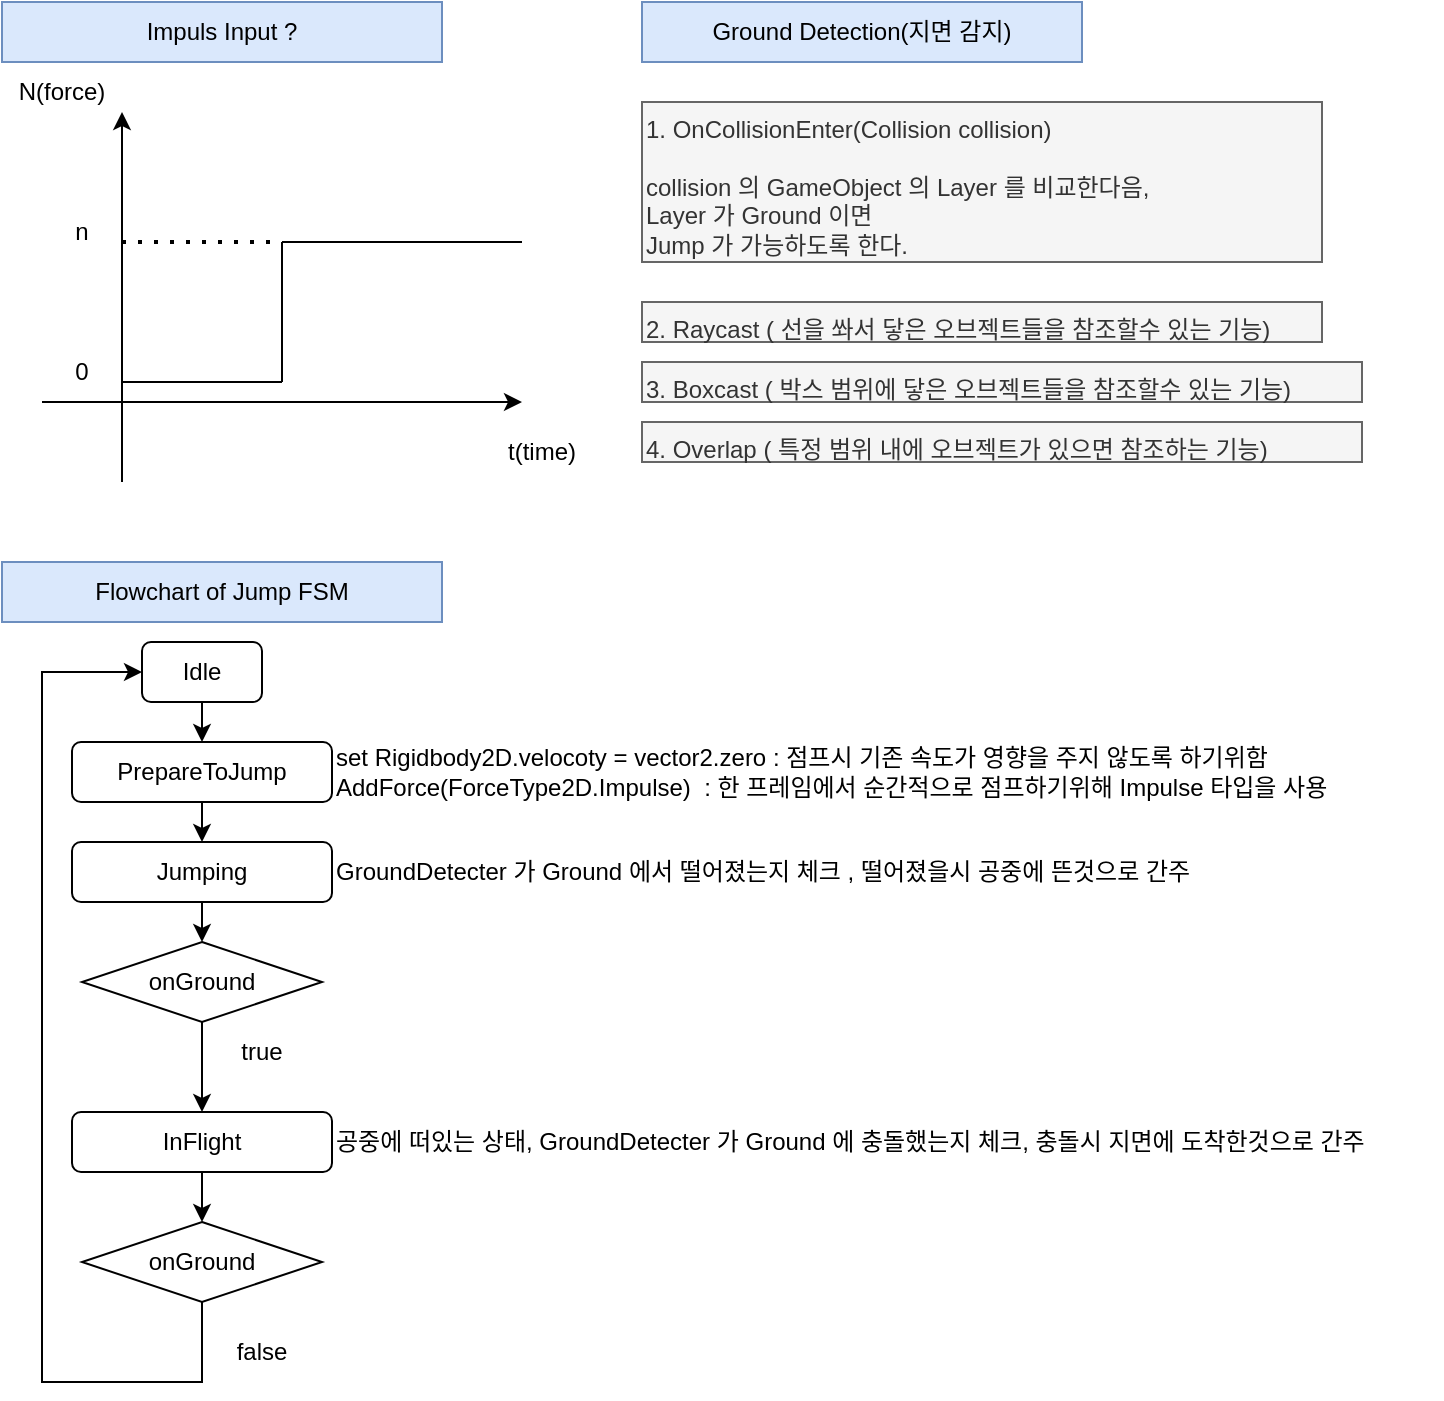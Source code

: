 <mxfile version="16.6.2" type="device"><diagram id="wQjHu4vyYs1USNd5s1AJ" name="Page-1"><mxGraphModel dx="782" dy="468" grid="1" gridSize="10" guides="1" tooltips="1" connect="1" arrows="1" fold="1" page="1" pageScale="1" pageWidth="827" pageHeight="1169" math="0" shadow="0"><root><mxCell id="0"/><mxCell id="1" parent="0"/><mxCell id="ewRqH9PuFAeKKGJxcFw_-1" value="Impuls Input ?" style="text;html=1;strokeColor=#6c8ebf;fillColor=#dae8fc;align=center;verticalAlign=middle;whiteSpace=wrap;rounded=0;" parent="1" vertex="1"><mxGeometry width="220" height="30" as="geometry"/></mxCell><mxCell id="ewRqH9PuFAeKKGJxcFw_-2" value="" style="endArrow=none;html=1;rounded=0;" parent="1" edge="1"><mxGeometry width="50" height="50" relative="1" as="geometry"><mxPoint x="140" y="120" as="sourcePoint"/><mxPoint x="260" y="120" as="targetPoint"/></mxGeometry></mxCell><mxCell id="ewRqH9PuFAeKKGJxcFw_-3" value="" style="endArrow=classic;html=1;rounded=0;" parent="1" edge="1"><mxGeometry width="50" height="50" relative="1" as="geometry"><mxPoint x="20" y="200" as="sourcePoint"/><mxPoint x="260" y="200" as="targetPoint"/></mxGeometry></mxCell><mxCell id="ewRqH9PuFAeKKGJxcFw_-4" value="" style="endArrow=classic;html=1;rounded=0;" parent="1" edge="1"><mxGeometry width="50" height="50" relative="1" as="geometry"><mxPoint x="60" y="240" as="sourcePoint"/><mxPoint x="60" y="55" as="targetPoint"/></mxGeometry></mxCell><mxCell id="ewRqH9PuFAeKKGJxcFw_-6" value="t(time)" style="text;html=1;strokeColor=none;fillColor=none;align=center;verticalAlign=middle;whiteSpace=wrap;rounded=0;" parent="1" vertex="1"><mxGeometry x="240" y="210" width="60" height="30" as="geometry"/></mxCell><mxCell id="ewRqH9PuFAeKKGJxcFw_-7" value="N(force)" style="text;html=1;strokeColor=none;fillColor=none;align=center;verticalAlign=middle;whiteSpace=wrap;rounded=0;" parent="1" vertex="1"><mxGeometry y="30" width="60" height="30" as="geometry"/></mxCell><mxCell id="ewRqH9PuFAeKKGJxcFw_-8" value="" style="endArrow=none;html=1;rounded=0;" parent="1" edge="1"><mxGeometry width="50" height="50" relative="1" as="geometry"><mxPoint x="60" y="190" as="sourcePoint"/><mxPoint x="140" y="190" as="targetPoint"/></mxGeometry></mxCell><mxCell id="ewRqH9PuFAeKKGJxcFw_-9" value="" style="endArrow=none;html=1;rounded=0;" parent="1" edge="1"><mxGeometry width="50" height="50" relative="1" as="geometry"><mxPoint x="140" y="120" as="sourcePoint"/><mxPoint x="140" y="190" as="targetPoint"/></mxGeometry></mxCell><mxCell id="ewRqH9PuFAeKKGJxcFw_-10" value="0" style="text;html=1;strokeColor=none;fillColor=none;align=center;verticalAlign=middle;whiteSpace=wrap;rounded=0;" parent="1" vertex="1"><mxGeometry x="10" y="170" width="60" height="30" as="geometry"/></mxCell><mxCell id="ewRqH9PuFAeKKGJxcFw_-11" value="n" style="text;html=1;strokeColor=none;fillColor=none;align=center;verticalAlign=middle;whiteSpace=wrap;rounded=0;" parent="1" vertex="1"><mxGeometry x="10" y="100" width="60" height="30" as="geometry"/></mxCell><mxCell id="ewRqH9PuFAeKKGJxcFw_-12" value="" style="endArrow=none;dashed=1;html=1;dashPattern=1 3;strokeWidth=2;rounded=0;" parent="1" edge="1"><mxGeometry width="50" height="50" relative="1" as="geometry"><mxPoint x="60" y="120" as="sourcePoint"/><mxPoint x="140" y="120" as="targetPoint"/></mxGeometry></mxCell><mxCell id="ewRqH9PuFAeKKGJxcFw_-13" value="Ground Detection(지면 감지)" style="text;html=1;strokeColor=#6c8ebf;fillColor=#dae8fc;align=center;verticalAlign=middle;whiteSpace=wrap;rounded=0;" parent="1" vertex="1"><mxGeometry x="320" width="220" height="30" as="geometry"/></mxCell><mxCell id="ewRqH9PuFAeKKGJxcFw_-14" value="1. OnCollisionEnter(Collision collision)&lt;br&gt;&lt;br&gt;collision 의 GameObject 의 Layer 를 비교한다음,&amp;nbsp;&lt;br&gt;Layer 가 Ground 이면&amp;nbsp;&lt;br&gt;Jump 가 가능하도록 한다.&lt;br&gt;" style="text;html=1;strokeColor=#666666;fillColor=#f5f5f5;align=left;verticalAlign=top;whiteSpace=wrap;rounded=0;fontColor=#333333;" parent="1" vertex="1"><mxGeometry x="320" y="50" width="340" height="80" as="geometry"/></mxCell><mxCell id="ewRqH9PuFAeKKGJxcFw_-15" value="2. Raycast ( 선을 쏴서 닿은 오브젝트들을 참조할수 있는 기능)" style="text;html=1;strokeColor=#666666;fillColor=#f5f5f5;align=left;verticalAlign=top;whiteSpace=wrap;rounded=0;fontColor=#333333;" parent="1" vertex="1"><mxGeometry x="320" y="150" width="340" height="20" as="geometry"/></mxCell><mxCell id="ewRqH9PuFAeKKGJxcFw_-16" value="3. Boxcast ( 박스 범위에 닿은 오브젝트들을 참조할수 있는 기능)" style="text;html=1;strokeColor=#666666;fillColor=#f5f5f5;align=left;verticalAlign=top;whiteSpace=wrap;rounded=0;fontColor=#333333;" parent="1" vertex="1"><mxGeometry x="320" y="180" width="360" height="20" as="geometry"/></mxCell><mxCell id="ewRqH9PuFAeKKGJxcFw_-17" value="4. Overlap ( 특정 범위 내에 오브젝트가 있으면 참조하는 기능)" style="text;html=1;strokeColor=#666666;fillColor=#f5f5f5;align=left;verticalAlign=top;whiteSpace=wrap;rounded=0;fontColor=#333333;" parent="1" vertex="1"><mxGeometry x="320" y="210" width="360" height="20" as="geometry"/></mxCell><mxCell id="9q5KllIXtuVaGeV35n1x-1" value="Flowchart of Jump FSM" style="text;html=1;strokeColor=#6c8ebf;fillColor=#dae8fc;align=center;verticalAlign=middle;whiteSpace=wrap;rounded=0;" vertex="1" parent="1"><mxGeometry y="280" width="220" height="30" as="geometry"/></mxCell><mxCell id="9q5KllIXtuVaGeV35n1x-2" value="Idle" style="rounded=1;whiteSpace=wrap;html=1;" vertex="1" parent="1"><mxGeometry x="70" y="320" width="60" height="30" as="geometry"/></mxCell><mxCell id="9q5KllIXtuVaGeV35n1x-3" value="PrepareToJump" style="rounded=1;whiteSpace=wrap;html=1;" vertex="1" parent="1"><mxGeometry x="35" y="370" width="130" height="30" as="geometry"/></mxCell><mxCell id="9q5KllIXtuVaGeV35n1x-4" value="Jumping" style="rounded=1;whiteSpace=wrap;html=1;" vertex="1" parent="1"><mxGeometry x="35" y="420" width="130" height="30" as="geometry"/></mxCell><mxCell id="9q5KllIXtuVaGeV35n1x-5" value="InFlight" style="rounded=1;whiteSpace=wrap;html=1;" vertex="1" parent="1"><mxGeometry x="35" y="555" width="130" height="30" as="geometry"/></mxCell><mxCell id="9q5KllIXtuVaGeV35n1x-6" value="set Rigidbody2D.velocoty = vector2.zero : 점프시 기존 속도가 영향을 주지 않도록 하기위함&lt;br&gt;AddForce(ForceType2D.Impulse)&amp;nbsp; : 한 프레임에서 순간적으로 점프하기위해 Impulse 타입을 사용" style="text;html=1;strokeColor=none;fillColor=none;align=left;verticalAlign=middle;whiteSpace=wrap;rounded=0;" vertex="1" parent="1"><mxGeometry x="165" y="370" width="555" height="30" as="geometry"/></mxCell><mxCell id="9q5KllIXtuVaGeV35n1x-7" value="GroundDetecter 가 Ground 에서 떨어졌는지 체크 , 떨어졌을시 공중에 뜬것으로 간주" style="text;html=1;strokeColor=none;fillColor=none;align=left;verticalAlign=middle;whiteSpace=wrap;rounded=0;" vertex="1" parent="1"><mxGeometry x="165" y="420" width="555" height="30" as="geometry"/></mxCell><mxCell id="9q5KllIXtuVaGeV35n1x-8" value="공중에 떠있는 상태, GroundDetecter 가 Ground 에 충돌했는지 체크, 충돌시 지면에 도착한것으로 간주" style="text;html=1;strokeColor=none;fillColor=none;align=left;verticalAlign=middle;whiteSpace=wrap;rounded=0;" vertex="1" parent="1"><mxGeometry x="165" y="555" width="555" height="30" as="geometry"/></mxCell><mxCell id="9q5KllIXtuVaGeV35n1x-9" value="" style="endArrow=classic;html=1;rounded=0;exitX=0.5;exitY=1;exitDx=0;exitDy=0;" edge="1" parent="1" source="9q5KllIXtuVaGeV35n1x-2" target="9q5KllIXtuVaGeV35n1x-3"><mxGeometry width="50" height="50" relative="1" as="geometry"><mxPoint x="330" y="510" as="sourcePoint"/><mxPoint x="380" y="460" as="targetPoint"/></mxGeometry></mxCell><mxCell id="9q5KllIXtuVaGeV35n1x-10" value="" style="endArrow=classic;html=1;rounded=0;exitX=0.5;exitY=1;exitDx=0;exitDy=0;entryX=0.5;entryY=0;entryDx=0;entryDy=0;" edge="1" parent="1" source="9q5KllIXtuVaGeV35n1x-3" target="9q5KllIXtuVaGeV35n1x-4"><mxGeometry width="50" height="50" relative="1" as="geometry"><mxPoint x="330" y="510" as="sourcePoint"/><mxPoint x="380" y="460" as="targetPoint"/></mxGeometry></mxCell><mxCell id="9q5KllIXtuVaGeV35n1x-11" value="onGround" style="rhombus;whiteSpace=wrap;html=1;" vertex="1" parent="1"><mxGeometry x="40" y="470" width="120" height="40" as="geometry"/></mxCell><mxCell id="9q5KllIXtuVaGeV35n1x-12" value="" style="endArrow=classic;html=1;rounded=0;exitX=0.5;exitY=1;exitDx=0;exitDy=0;entryX=0.5;entryY=0;entryDx=0;entryDy=0;" edge="1" parent="1" source="9q5KllIXtuVaGeV35n1x-4" target="9q5KllIXtuVaGeV35n1x-11"><mxGeometry width="50" height="50" relative="1" as="geometry"><mxPoint x="330" y="510" as="sourcePoint"/><mxPoint x="380" y="460" as="targetPoint"/></mxGeometry></mxCell><mxCell id="9q5KllIXtuVaGeV35n1x-13" value="" style="endArrow=classic;html=1;rounded=0;exitX=0.5;exitY=1;exitDx=0;exitDy=0;" edge="1" parent="1" source="9q5KllIXtuVaGeV35n1x-11" target="9q5KllIXtuVaGeV35n1x-5"><mxGeometry width="50" height="50" relative="1" as="geometry"><mxPoint x="330" y="510" as="sourcePoint"/><mxPoint x="380" y="460" as="targetPoint"/></mxGeometry></mxCell><mxCell id="9q5KllIXtuVaGeV35n1x-14" value="true" style="text;html=1;strokeColor=none;fillColor=none;align=center;verticalAlign=middle;whiteSpace=wrap;rounded=0;" vertex="1" parent="1"><mxGeometry x="100" y="510" width="60" height="30" as="geometry"/></mxCell><mxCell id="9q5KllIXtuVaGeV35n1x-15" value="onGround" style="rhombus;whiteSpace=wrap;html=1;" vertex="1" parent="1"><mxGeometry x="40" y="610" width="120" height="40" as="geometry"/></mxCell><mxCell id="9q5KllIXtuVaGeV35n1x-16" value="" style="endArrow=classic;html=1;rounded=0;exitX=0.5;exitY=1;exitDx=0;exitDy=0;" edge="1" parent="1" source="9q5KllIXtuVaGeV35n1x-5" target="9q5KllIXtuVaGeV35n1x-15"><mxGeometry width="50" height="50" relative="1" as="geometry"><mxPoint x="330" y="510" as="sourcePoint"/><mxPoint x="380" y="460" as="targetPoint"/></mxGeometry></mxCell><mxCell id="9q5KllIXtuVaGeV35n1x-17" value="false" style="text;html=1;strokeColor=none;fillColor=none;align=center;verticalAlign=middle;whiteSpace=wrap;rounded=0;" vertex="1" parent="1"><mxGeometry x="100" y="660" width="60" height="30" as="geometry"/></mxCell><mxCell id="9q5KllIXtuVaGeV35n1x-18" value="" style="endArrow=classic;html=1;rounded=0;exitX=0.5;exitY=1;exitDx=0;exitDy=0;entryX=0;entryY=0.5;entryDx=0;entryDy=0;" edge="1" parent="1" source="9q5KllIXtuVaGeV35n1x-15" target="9q5KllIXtuVaGeV35n1x-2"><mxGeometry width="50" height="50" relative="1" as="geometry"><mxPoint x="330" y="510" as="sourcePoint"/><mxPoint x="380" y="460" as="targetPoint"/><Array as="points"><mxPoint x="100" y="690"/><mxPoint x="20" y="690"/><mxPoint x="20" y="335"/></Array></mxGeometry></mxCell></root></mxGraphModel></diagram></mxfile>